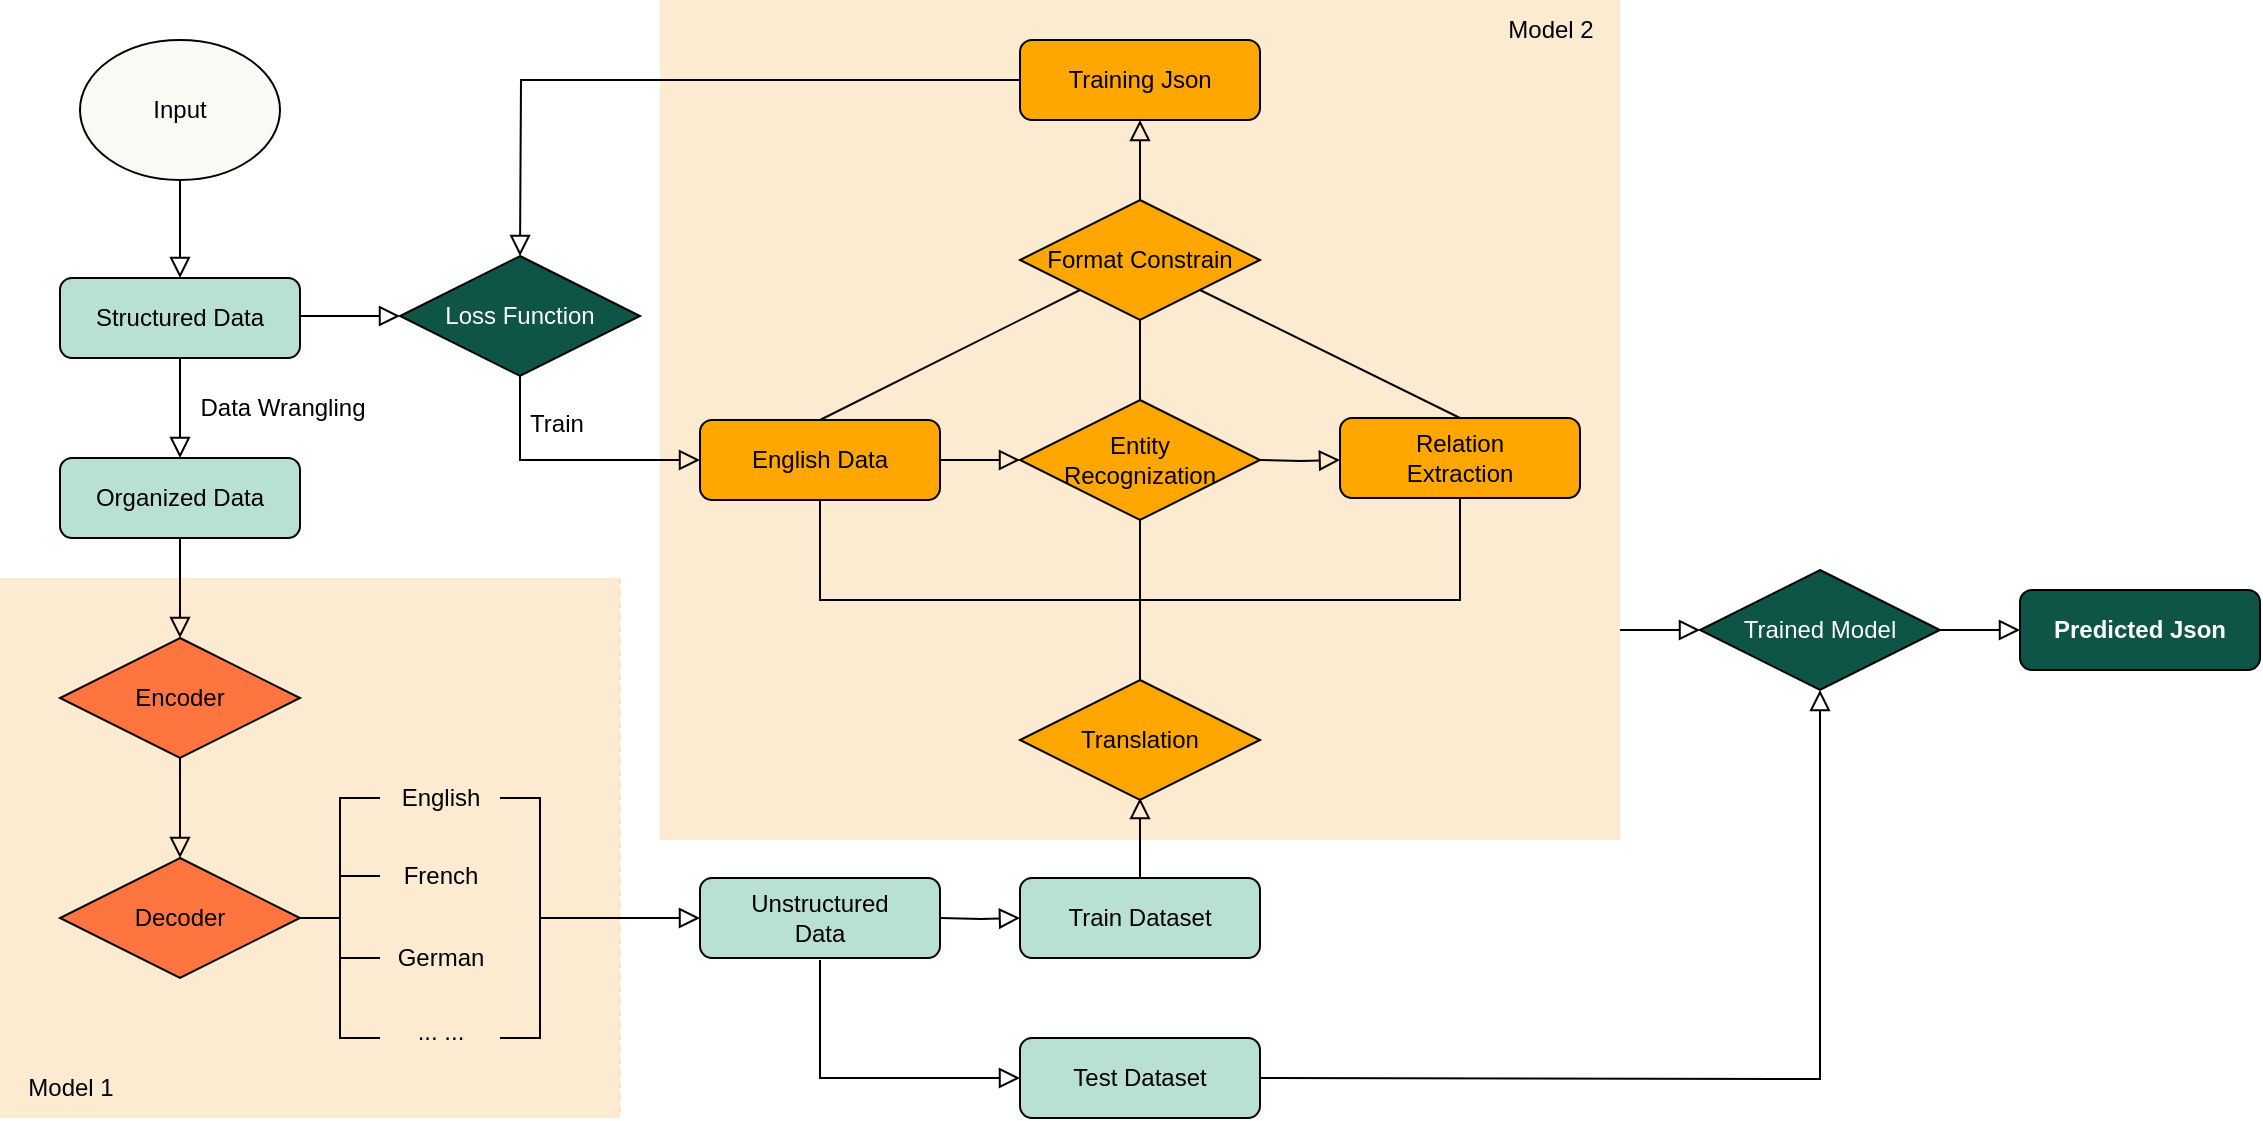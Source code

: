 <mxfile version="24.8.6" pages="3">
  <diagram id="C5RBs43oDa-KdzZeNtuy" name="Page-1">
    <mxGraphModel dx="1193" dy="698" grid="1" gridSize="10" guides="1" tooltips="1" connect="1" arrows="1" fold="1" page="1" pageScale="1" pageWidth="827" pageHeight="1169" math="0" shadow="0">
      <root>
        <mxCell id="WIyWlLk6GJQsqaUBKTNV-0" />
        <mxCell id="WIyWlLk6GJQsqaUBKTNV-1" parent="WIyWlLk6GJQsqaUBKTNV-0" />
        <mxCell id="IdFYATCdx1y-YoX4mkcr-62" value="" style="swimlane;startSize=0;swimlaneFillColor=#F7CD8A;fillColor=none;opacity=40;strokeColor=none;" parent="WIyWlLk6GJQsqaUBKTNV-1" vertex="1">
          <mxGeometry x="460" y="20" width="480" height="420" as="geometry" />
        </mxCell>
        <mxCell id="IdFYATCdx1y-YoX4mkcr-64" value="Model 2" style="text;html=1;align=center;verticalAlign=middle;resizable=0;points=[];autosize=1;strokeColor=none;fillColor=none;" parent="IdFYATCdx1y-YoX4mkcr-62" vertex="1">
          <mxGeometry x="410" width="70" height="30" as="geometry" />
        </mxCell>
        <mxCell id="IdFYATCdx1y-YoX4mkcr-9" value="" style="swimlane;startSize=0;fillStyle=auto;opacity=40;fillColor=none;separatorColor=#F7CD8A;swimlaneFillColor=#F7CD8A;gradientColor=none;strokeColor=none;" parent="WIyWlLk6GJQsqaUBKTNV-1" vertex="1">
          <mxGeometry x="130" y="309" width="310" height="270" as="geometry">
            <mxRectangle x="130" y="309" width="50" height="40" as="alternateBounds" />
          </mxGeometry>
        </mxCell>
        <mxCell id="IdFYATCdx1y-YoX4mkcr-10" value="" style="strokeWidth=1;html=1;shape=mxgraph.flowchart.annotation_2;align=left;labelPosition=right;pointerEvents=1;" parent="IdFYATCdx1y-YoX4mkcr-9" vertex="1">
          <mxGeometry x="150" y="110" width="40" height="120" as="geometry" />
        </mxCell>
        <mxCell id="IdFYATCdx1y-YoX4mkcr-12" value="" style="line;strokeWidth=1;html=1;" parent="IdFYATCdx1y-YoX4mkcr-9" vertex="1">
          <mxGeometry x="170" y="144" width="20" height="10" as="geometry" />
        </mxCell>
        <mxCell id="IdFYATCdx1y-YoX4mkcr-13" value="" style="line;strokeWidth=1;html=1;" parent="IdFYATCdx1y-YoX4mkcr-9" vertex="1">
          <mxGeometry x="170" y="185" width="20" height="10" as="geometry" />
        </mxCell>
        <mxCell id="IdFYATCdx1y-YoX4mkcr-14" value="English" style="text;html=1;align=center;verticalAlign=middle;resizable=0;points=[];autosize=1;strokeColor=none;fillColor=none;" parent="IdFYATCdx1y-YoX4mkcr-9" vertex="1">
          <mxGeometry x="190" y="95" width="60" height="30" as="geometry" />
        </mxCell>
        <mxCell id="IdFYATCdx1y-YoX4mkcr-15" value="French" style="text;html=1;align=center;verticalAlign=middle;resizable=0;points=[];autosize=1;strokeColor=none;fillColor=none;" parent="IdFYATCdx1y-YoX4mkcr-9" vertex="1">
          <mxGeometry x="190" y="134" width="60" height="30" as="geometry" />
        </mxCell>
        <mxCell id="IdFYATCdx1y-YoX4mkcr-16" value="German" style="text;html=1;align=center;verticalAlign=middle;resizable=0;points=[];autosize=1;strokeColor=none;fillColor=none;" parent="IdFYATCdx1y-YoX4mkcr-9" vertex="1">
          <mxGeometry x="185" y="175" width="70" height="30" as="geometry" />
        </mxCell>
        <mxCell id="IdFYATCdx1y-YoX4mkcr-17" value="... ..." style="text;html=1;align=center;verticalAlign=middle;resizable=0;points=[];autosize=1;strokeColor=none;fillColor=none;" parent="IdFYATCdx1y-YoX4mkcr-9" vertex="1">
          <mxGeometry x="195" y="212" width="50" height="30" as="geometry" />
        </mxCell>
        <mxCell id="IdFYATCdx1y-YoX4mkcr-18" value="" style="strokeWidth=1;html=1;shape=mxgraph.flowchart.annotation_2;align=left;labelPosition=right;pointerEvents=1;rotation=-180;" parent="IdFYATCdx1y-YoX4mkcr-9" vertex="1">
          <mxGeometry x="250" y="110" width="40" height="120" as="geometry" />
        </mxCell>
        <mxCell id="IdFYATCdx1y-YoX4mkcr-41" value="Model 1" style="text;html=1;align=center;verticalAlign=middle;resizable=0;points=[];autosize=1;strokeColor=none;fillColor=none;" parent="IdFYATCdx1y-YoX4mkcr-9" vertex="1">
          <mxGeometry y="240" width="70" height="30" as="geometry" />
        </mxCell>
        <mxCell id="WIyWlLk6GJQsqaUBKTNV-2" value="" style="rounded=0;html=1;jettySize=auto;orthogonalLoop=1;fontSize=11;endArrow=block;endFill=0;endSize=8;strokeWidth=1;shadow=0;labelBackgroundColor=none;edgeStyle=orthogonalEdgeStyle;" parent="WIyWlLk6GJQsqaUBKTNV-1" source="WIyWlLk6GJQsqaUBKTNV-3" edge="1">
          <mxGeometry relative="1" as="geometry">
            <mxPoint x="220" y="249" as="targetPoint" />
          </mxGeometry>
        </mxCell>
        <mxCell id="WIyWlLk6GJQsqaUBKTNV-3" value="Structured Data" style="rounded=1;whiteSpace=wrap;html=1;fontSize=12;glass=0;strokeWidth=1;shadow=0;fillColor=#B8E0D5;" parent="WIyWlLk6GJQsqaUBKTNV-1" vertex="1">
          <mxGeometry x="160" y="159" width="120" height="40" as="geometry" />
        </mxCell>
        <mxCell id="WIyWlLk6GJQsqaUBKTNV-5" value="" style="edgeStyle=orthogonalEdgeStyle;rounded=0;html=1;jettySize=auto;orthogonalLoop=1;fontSize=11;endArrow=block;endFill=0;endSize=8;strokeWidth=1;shadow=0;labelBackgroundColor=none;" parent="WIyWlLk6GJQsqaUBKTNV-1" edge="1">
          <mxGeometry y="10" relative="1" as="geometry">
            <mxPoint as="offset" />
            <mxPoint x="280" y="178" as="sourcePoint" />
            <mxPoint x="330" y="178" as="targetPoint" />
          </mxGeometry>
        </mxCell>
        <mxCell id="WIyWlLk6GJQsqaUBKTNV-7" value="Training Json" style="rounded=1;whiteSpace=wrap;html=1;fontSize=12;glass=0;strokeWidth=1;shadow=0;fillColor=#FFA700;" parent="WIyWlLk6GJQsqaUBKTNV-1" vertex="1">
          <mxGeometry x="640" y="40" width="120" height="40" as="geometry" />
        </mxCell>
        <mxCell id="WIyWlLk6GJQsqaUBKTNV-11" value="English Data" style="rounded=1;whiteSpace=wrap;html=1;fontSize=12;glass=0;strokeWidth=1;shadow=0;fillColor=#FFA700;" parent="WIyWlLk6GJQsqaUBKTNV-1" vertex="1">
          <mxGeometry x="480" y="230" width="120" height="40" as="geometry" />
        </mxCell>
        <mxCell id="WIyWlLk6GJQsqaUBKTNV-12" value="Unstructured&lt;div&gt;Data&lt;/div&gt;" style="rounded=1;whiteSpace=wrap;html=1;fontSize=12;glass=0;strokeWidth=1;shadow=0;fillColor=#B8E0D5;" parent="WIyWlLk6GJQsqaUBKTNV-1" vertex="1">
          <mxGeometry x="480" y="459" width="120" height="40" as="geometry" />
        </mxCell>
        <mxCell id="IdFYATCdx1y-YoX4mkcr-0" value="Organized Data" style="rounded=1;whiteSpace=wrap;html=1;fillColor=#B8E0D5;" parent="WIyWlLk6GJQsqaUBKTNV-1" vertex="1">
          <mxGeometry x="160" y="249" width="120" height="40" as="geometry" />
        </mxCell>
        <mxCell id="IdFYATCdx1y-YoX4mkcr-3" value="" style="rounded=0;html=1;jettySize=auto;orthogonalLoop=1;fontSize=11;endArrow=block;endFill=0;endSize=8;strokeWidth=1;shadow=0;labelBackgroundColor=none;edgeStyle=orthogonalEdgeStyle;" parent="WIyWlLk6GJQsqaUBKTNV-1" edge="1">
          <mxGeometry relative="1" as="geometry">
            <mxPoint x="220" y="289" as="sourcePoint" />
            <mxPoint x="220" y="339" as="targetPoint" />
          </mxGeometry>
        </mxCell>
        <mxCell id="IdFYATCdx1y-YoX4mkcr-4" value="Encoder" style="rhombus;whiteSpace=wrap;html=1;fillColor=#FF7540;" parent="WIyWlLk6GJQsqaUBKTNV-1" vertex="1">
          <mxGeometry x="160" y="339" width="120" height="60" as="geometry" />
        </mxCell>
        <mxCell id="IdFYATCdx1y-YoX4mkcr-5" value="Decoder" style="rhombus;whiteSpace=wrap;html=1;fillColor=#FF7540;" parent="WIyWlLk6GJQsqaUBKTNV-1" vertex="1">
          <mxGeometry x="160" y="449" width="120" height="60" as="geometry" />
        </mxCell>
        <mxCell id="IdFYATCdx1y-YoX4mkcr-6" value="" style="rounded=0;html=1;jettySize=auto;orthogonalLoop=1;fontSize=11;endArrow=block;endFill=0;endSize=8;strokeWidth=1;shadow=0;labelBackgroundColor=none;edgeStyle=orthogonalEdgeStyle;" parent="WIyWlLk6GJQsqaUBKTNV-1" edge="1">
          <mxGeometry relative="1" as="geometry">
            <mxPoint x="220" y="399" as="sourcePoint" />
            <mxPoint x="220" y="449" as="targetPoint" />
          </mxGeometry>
        </mxCell>
        <mxCell id="IdFYATCdx1y-YoX4mkcr-7" value="Data Wrangling" style="text;html=1;align=center;verticalAlign=middle;resizable=0;points=[];autosize=1;strokeColor=none;fillColor=none;" parent="WIyWlLk6GJQsqaUBKTNV-1" vertex="1">
          <mxGeometry x="216" y="209" width="110" height="30" as="geometry" />
        </mxCell>
        <mxCell id="IdFYATCdx1y-YoX4mkcr-8" value="&lt;font color=&quot;#ffffff&quot;&gt;Loss Function&lt;/font&gt;" style="rhombus;whiteSpace=wrap;html=1;fillColor=#0E5447;" parent="WIyWlLk6GJQsqaUBKTNV-1" vertex="1">
          <mxGeometry x="330" y="148" width="120" height="60" as="geometry" />
        </mxCell>
        <mxCell id="IdFYATCdx1y-YoX4mkcr-19" value="" style="rounded=0;html=1;jettySize=auto;orthogonalLoop=1;fontSize=11;endArrow=block;endFill=0;endSize=8;strokeWidth=1;shadow=0;labelBackgroundColor=none;edgeStyle=orthogonalEdgeStyle;exitX=0;exitY=0.5;exitDx=0;exitDy=0;" parent="WIyWlLk6GJQsqaUBKTNV-1" source="WIyWlLk6GJQsqaUBKTNV-7" edge="1">
          <mxGeometry relative="1" as="geometry">
            <mxPoint x="390" y="98" as="sourcePoint" />
            <mxPoint x="390" y="148" as="targetPoint" />
          </mxGeometry>
        </mxCell>
        <mxCell id="IdFYATCdx1y-YoX4mkcr-20" value="Format Constrain" style="rhombus;whiteSpace=wrap;html=1;fillColor=#FFA700;" parent="WIyWlLk6GJQsqaUBKTNV-1" vertex="1">
          <mxGeometry x="640" y="120" width="120" height="60" as="geometry" />
        </mxCell>
        <mxCell id="IdFYATCdx1y-YoX4mkcr-21" value="Entity&lt;div&gt;Recognization&lt;/div&gt;" style="rhombus;whiteSpace=wrap;html=1;fillColor=#FFA700;" parent="WIyWlLk6GJQsqaUBKTNV-1" vertex="1">
          <mxGeometry x="640" y="220" width="120" height="60" as="geometry" />
        </mxCell>
        <mxCell id="IdFYATCdx1y-YoX4mkcr-22" value="Translation" style="rhombus;whiteSpace=wrap;html=1;fillColor=#FFA700;" parent="WIyWlLk6GJQsqaUBKTNV-1" vertex="1">
          <mxGeometry x="640" y="360" width="120" height="60" as="geometry" />
        </mxCell>
        <mxCell id="IdFYATCdx1y-YoX4mkcr-23" value="Relation&lt;div&gt;Extraction&lt;/div&gt;" style="rounded=1;whiteSpace=wrap;html=1;fontSize=12;glass=0;strokeWidth=1;shadow=0;fillColor=#FFA700;" parent="WIyWlLk6GJQsqaUBKTNV-1" vertex="1">
          <mxGeometry x="800" y="229" width="120" height="40" as="geometry" />
        </mxCell>
        <mxCell id="IdFYATCdx1y-YoX4mkcr-24" value="" style="edgeStyle=orthogonalEdgeStyle;rounded=0;html=1;jettySize=auto;orthogonalLoop=1;fontSize=11;endArrow=block;endFill=0;endSize=8;strokeWidth=1;shadow=0;labelBackgroundColor=none;entryX=0.5;entryY=1;entryDx=0;entryDy=0;exitX=0.5;exitY=0;exitDx=0;exitDy=0;" parent="WIyWlLk6GJQsqaUBKTNV-1" source="IdFYATCdx1y-YoX4mkcr-20" target="WIyWlLk6GJQsqaUBKTNV-7" edge="1">
          <mxGeometry y="10" relative="1" as="geometry">
            <mxPoint as="offset" />
            <mxPoint x="290" y="188" as="sourcePoint" />
            <mxPoint x="340" y="188" as="targetPoint" />
            <Array as="points">
              <mxPoint x="700" y="100" />
              <mxPoint x="700" y="100" />
            </Array>
          </mxGeometry>
        </mxCell>
        <mxCell id="IdFYATCdx1y-YoX4mkcr-25" value="" style="edgeStyle=orthogonalEdgeStyle;rounded=0;html=1;jettySize=auto;orthogonalLoop=1;fontSize=11;endArrow=block;endFill=0;endSize=8;strokeWidth=1;shadow=0;labelBackgroundColor=none;entryX=0;entryY=0.5;entryDx=0;entryDy=0;exitX=1;exitY=0.5;exitDx=0;exitDy=0;" parent="WIyWlLk6GJQsqaUBKTNV-1" source="WIyWlLk6GJQsqaUBKTNV-11" target="IdFYATCdx1y-YoX4mkcr-21" edge="1">
          <mxGeometry y="10" relative="1" as="geometry">
            <mxPoint as="offset" />
            <mxPoint x="710" y="141" as="sourcePoint" />
            <mxPoint x="710" y="111" as="targetPoint" />
            <Array as="points" />
          </mxGeometry>
        </mxCell>
        <mxCell id="IdFYATCdx1y-YoX4mkcr-26" value="" style="edgeStyle=orthogonalEdgeStyle;rounded=0;html=1;jettySize=auto;orthogonalLoop=1;fontSize=11;endArrow=block;endFill=0;endSize=8;strokeWidth=1;shadow=0;labelBackgroundColor=none;entryX=0;entryY=0.5;entryDx=0;entryDy=0;exitX=1;exitY=0.5;exitDx=0;exitDy=0;" parent="WIyWlLk6GJQsqaUBKTNV-1" edge="1">
          <mxGeometry y="10" relative="1" as="geometry">
            <mxPoint as="offset" />
            <mxPoint x="760" y="250" as="sourcePoint" />
            <mxPoint x="800" y="250" as="targetPoint" />
            <Array as="points" />
          </mxGeometry>
        </mxCell>
        <mxCell id="IdFYATCdx1y-YoX4mkcr-27" value="" style="endArrow=none;html=1;rounded=0;entryX=0.5;entryY=1;entryDx=0;entryDy=0;exitX=0.5;exitY=0;exitDx=0;exitDy=0;" parent="WIyWlLk6GJQsqaUBKTNV-1" source="IdFYATCdx1y-YoX4mkcr-21" target="IdFYATCdx1y-YoX4mkcr-20" edge="1">
          <mxGeometry width="50" height="50" relative="1" as="geometry">
            <mxPoint x="390" y="320" as="sourcePoint" />
            <mxPoint x="440" y="270" as="targetPoint" />
          </mxGeometry>
        </mxCell>
        <mxCell id="IdFYATCdx1y-YoX4mkcr-28" value="" style="endArrow=none;html=1;rounded=0;entryX=0.5;entryY=1;entryDx=0;entryDy=0;" parent="WIyWlLk6GJQsqaUBKTNV-1" source="IdFYATCdx1y-YoX4mkcr-22" target="IdFYATCdx1y-YoX4mkcr-21" edge="1">
          <mxGeometry width="50" height="50" relative="1" as="geometry">
            <mxPoint x="710" y="230" as="sourcePoint" />
            <mxPoint x="710" y="201" as="targetPoint" />
          </mxGeometry>
        </mxCell>
        <mxCell id="IdFYATCdx1y-YoX4mkcr-29" value="" style="shape=partialRectangle;whiteSpace=wrap;html=1;bottom=1;right=1;left=1;top=0;fillColor=none;routingCenterX=-0.5;" parent="WIyWlLk6GJQsqaUBKTNV-1" vertex="1">
          <mxGeometry x="540" y="270" width="320" height="50" as="geometry" />
        </mxCell>
        <mxCell id="IdFYATCdx1y-YoX4mkcr-30" value="" style="endArrow=none;html=1;rounded=0;entryX=0;entryY=1;entryDx=0;entryDy=0;exitX=0.5;exitY=0;exitDx=0;exitDy=0;" parent="WIyWlLk6GJQsqaUBKTNV-1" source="WIyWlLk6GJQsqaUBKTNV-11" target="IdFYATCdx1y-YoX4mkcr-20" edge="1">
          <mxGeometry width="50" height="50" relative="1" as="geometry">
            <mxPoint x="710" y="209" as="sourcePoint" />
            <mxPoint x="710" y="180" as="targetPoint" />
          </mxGeometry>
        </mxCell>
        <mxCell id="IdFYATCdx1y-YoX4mkcr-31" value="" style="endArrow=none;html=1;rounded=0;entryX=1;entryY=1;entryDx=0;entryDy=0;exitX=0.5;exitY=0;exitDx=0;exitDy=0;" parent="WIyWlLk6GJQsqaUBKTNV-1" source="IdFYATCdx1y-YoX4mkcr-23" target="IdFYATCdx1y-YoX4mkcr-20" edge="1">
          <mxGeometry width="50" height="50" relative="1" as="geometry">
            <mxPoint x="550" y="219" as="sourcePoint" />
            <mxPoint x="680" y="165" as="targetPoint" />
          </mxGeometry>
        </mxCell>
        <mxCell id="IdFYATCdx1y-YoX4mkcr-32" value="Train Dataset" style="rounded=1;whiteSpace=wrap;html=1;fontSize=12;glass=0;strokeWidth=1;shadow=0;fillColor=#B8E0D5;" parent="WIyWlLk6GJQsqaUBKTNV-1" vertex="1">
          <mxGeometry x="640" y="459" width="120" height="40" as="geometry" />
        </mxCell>
        <mxCell id="IdFYATCdx1y-YoX4mkcr-33" value="Test Dataset" style="rounded=1;whiteSpace=wrap;html=1;fontSize=12;glass=0;strokeWidth=1;shadow=0;fillColor=#B8E0D5;" parent="WIyWlLk6GJQsqaUBKTNV-1" vertex="1">
          <mxGeometry x="640" y="539" width="120" height="40" as="geometry" />
        </mxCell>
        <mxCell id="IdFYATCdx1y-YoX4mkcr-34" value="&lt;font color=&quot;#ffffff&quot;&gt;Trained Model&lt;/font&gt;" style="rhombus;whiteSpace=wrap;html=1;fillColor=#0E5447;" parent="WIyWlLk6GJQsqaUBKTNV-1" vertex="1">
          <mxGeometry x="980" y="305" width="120" height="60" as="geometry" />
        </mxCell>
        <mxCell id="IdFYATCdx1y-YoX4mkcr-35" value="&lt;font color=&quot;#ffffff&quot;&gt;&lt;b&gt;Predicted Json&lt;/b&gt;&lt;/font&gt;" style="rounded=1;whiteSpace=wrap;html=1;fontSize=12;glass=0;strokeWidth=1;shadow=0;fillColor=#0E5447;" parent="WIyWlLk6GJQsqaUBKTNV-1" vertex="1">
          <mxGeometry x="1140" y="315" width="120" height="40" as="geometry" />
        </mxCell>
        <mxCell id="IdFYATCdx1y-YoX4mkcr-36" value="" style="edgeStyle=orthogonalEdgeStyle;rounded=0;html=1;jettySize=auto;orthogonalLoop=1;fontSize=11;endArrow=block;endFill=0;endSize=8;strokeWidth=1;shadow=0;labelBackgroundColor=none;entryX=0;entryY=0.5;entryDx=0;entryDy=0;exitX=0;exitY=0.5;exitDx=0;exitDy=0;exitPerimeter=0;" parent="WIyWlLk6GJQsqaUBKTNV-1" source="IdFYATCdx1y-YoX4mkcr-18" target="WIyWlLk6GJQsqaUBKTNV-12" edge="1">
          <mxGeometry y="10" relative="1" as="geometry">
            <mxPoint as="offset" />
            <mxPoint x="610" y="260" as="sourcePoint" />
            <mxPoint x="650" y="260" as="targetPoint" />
            <Array as="points" />
          </mxGeometry>
        </mxCell>
        <mxCell id="IdFYATCdx1y-YoX4mkcr-37" value="" style="edgeStyle=orthogonalEdgeStyle;rounded=0;html=1;jettySize=auto;orthogonalLoop=1;fontSize=11;endArrow=block;endFill=0;endSize=8;strokeWidth=1;shadow=0;labelBackgroundColor=none;entryX=0;entryY=0.5;entryDx=0;entryDy=0;exitX=1;exitY=0.5;exitDx=0;exitDy=0;" parent="WIyWlLk6GJQsqaUBKTNV-1" edge="1">
          <mxGeometry y="10" relative="1" as="geometry">
            <mxPoint as="offset" />
            <mxPoint x="600" y="479" as="sourcePoint" />
            <mxPoint x="640" y="479" as="targetPoint" />
            <Array as="points" />
          </mxGeometry>
        </mxCell>
        <mxCell id="IdFYATCdx1y-YoX4mkcr-38" value="" style="edgeStyle=orthogonalEdgeStyle;rounded=0;html=1;jettySize=auto;orthogonalLoop=1;fontSize=11;endArrow=block;endFill=0;endSize=8;strokeWidth=1;shadow=0;labelBackgroundColor=none;entryX=0;entryY=0.5;entryDx=0;entryDy=0;" parent="WIyWlLk6GJQsqaUBKTNV-1" target="IdFYATCdx1y-YoX4mkcr-33" edge="1">
          <mxGeometry y="10" relative="1" as="geometry">
            <mxPoint as="offset" />
            <mxPoint x="540" y="500" as="sourcePoint" />
            <mxPoint x="650" y="489" as="targetPoint" />
            <Array as="points">
              <mxPoint x="540" y="559" />
            </Array>
          </mxGeometry>
        </mxCell>
        <mxCell id="IdFYATCdx1y-YoX4mkcr-39" value="" style="edgeStyle=orthogonalEdgeStyle;rounded=0;html=1;jettySize=auto;orthogonalLoop=1;fontSize=11;endArrow=block;endFill=0;endSize=8;strokeWidth=1;shadow=0;labelBackgroundColor=none;entryX=0.5;entryY=1;entryDx=0;entryDy=0;exitX=1;exitY=0.5;exitDx=0;exitDy=0;" parent="WIyWlLk6GJQsqaUBKTNV-1" edge="1" target="IdFYATCdx1y-YoX4mkcr-34">
          <mxGeometry y="10" relative="1" as="geometry">
            <mxPoint as="offset" />
            <mxPoint x="760" y="559" as="sourcePoint" />
            <mxPoint x="800" y="559" as="targetPoint" />
            <Array as="points" />
          </mxGeometry>
        </mxCell>
        <mxCell id="IdFYATCdx1y-YoX4mkcr-40" value="" style="edgeStyle=orthogonalEdgeStyle;rounded=0;html=1;jettySize=auto;orthogonalLoop=1;fontSize=11;endArrow=block;endFill=0;endSize=8;strokeWidth=1;shadow=0;labelBackgroundColor=none;entryX=0;entryY=0.5;entryDx=0;entryDy=0;exitX=1;exitY=0.5;exitDx=0;exitDy=0;" parent="WIyWlLk6GJQsqaUBKTNV-1" edge="1" target="IdFYATCdx1y-YoX4mkcr-35" source="IdFYATCdx1y-YoX4mkcr-34">
          <mxGeometry y="10" relative="1" as="geometry">
            <mxPoint as="offset" />
            <mxPoint x="920" y="559" as="sourcePoint" />
            <mxPoint x="960" y="559" as="targetPoint" />
            <Array as="points" />
          </mxGeometry>
        </mxCell>
        <mxCell id="IdFYATCdx1y-YoX4mkcr-63" value="" style="edgeStyle=orthogonalEdgeStyle;rounded=0;html=1;jettySize=auto;orthogonalLoop=1;fontSize=11;endArrow=block;endFill=0;endSize=8;strokeWidth=1;shadow=0;labelBackgroundColor=none;entryX=0.5;entryY=1;entryDx=0;entryDy=0;exitX=0.5;exitY=0;exitDx=0;exitDy=0;" parent="WIyWlLk6GJQsqaUBKTNV-1" edge="1">
          <mxGeometry y="10" relative="1" as="geometry">
            <mxPoint as="offset" />
            <mxPoint x="700" y="459" as="sourcePoint" />
            <mxPoint x="700" y="419" as="targetPoint" />
            <Array as="points">
              <mxPoint x="700" y="439" />
              <mxPoint x="700" y="439" />
            </Array>
          </mxGeometry>
        </mxCell>
        <mxCell id="IdFYATCdx1y-YoX4mkcr-65" value="Train" style="text;html=1;align=center;verticalAlign=middle;resizable=0;points=[];autosize=1;strokeColor=none;fillColor=none;" parent="WIyWlLk6GJQsqaUBKTNV-1" vertex="1">
          <mxGeometry x="383" y="217" width="50" height="30" as="geometry" />
        </mxCell>
        <mxCell id="IdFYATCdx1y-YoX4mkcr-67" value="" style="rounded=0;html=1;jettySize=auto;orthogonalLoop=1;fontSize=11;endArrow=block;endFill=0;endSize=8;strokeWidth=1;shadow=0;labelBackgroundColor=none;edgeStyle=orthogonalEdgeStyle;exitX=0.5;exitY=1;exitDx=0;exitDy=0;entryX=0;entryY=0.5;entryDx=0;entryDy=0;" parent="WIyWlLk6GJQsqaUBKTNV-1" source="IdFYATCdx1y-YoX4mkcr-8" target="WIyWlLk6GJQsqaUBKTNV-11" edge="1">
          <mxGeometry relative="1" as="geometry">
            <mxPoint x="650" y="70" as="sourcePoint" />
            <mxPoint x="400" y="158" as="targetPoint" />
          </mxGeometry>
        </mxCell>
        <mxCell id="IdFYATCdx1y-YoX4mkcr-69" value="" style="rounded=0;html=1;jettySize=auto;orthogonalLoop=1;fontSize=11;endArrow=block;endFill=0;endSize=8;strokeWidth=1;shadow=0;labelBackgroundColor=none;edgeStyle=orthogonalEdgeStyle;entryX=0;entryY=0.5;entryDx=0;entryDy=0;exitX=1;exitY=0.75;exitDx=0;exitDy=0;" parent="WIyWlLk6GJQsqaUBKTNV-1" source="IdFYATCdx1y-YoX4mkcr-62" target="IdFYATCdx1y-YoX4mkcr-34" edge="1">
          <mxGeometry relative="1" as="geometry">
            <mxPoint x="859" y="441" as="sourcePoint" />
            <mxPoint x="859" y="491" as="targetPoint" />
          </mxGeometry>
        </mxCell>
        <mxCell id="HuhQMzRIHi1e0d12ndSK-0" value="Input" style="ellipse;whiteSpace=wrap;html=1;fillColor=#FBF9F3;" vertex="1" parent="WIyWlLk6GJQsqaUBKTNV-1">
          <mxGeometry x="170" y="40" width="100" height="70" as="geometry" />
        </mxCell>
        <mxCell id="HuhQMzRIHi1e0d12ndSK-1" value="" style="rounded=0;html=1;jettySize=auto;orthogonalLoop=1;fontSize=11;endArrow=block;endFill=0;endSize=8;strokeWidth=1;shadow=0;labelBackgroundColor=none;edgeStyle=orthogonalEdgeStyle;exitX=0.5;exitY=1;exitDx=0;exitDy=0;" edge="1" parent="WIyWlLk6GJQsqaUBKTNV-1" source="HuhQMzRIHi1e0d12ndSK-0">
          <mxGeometry relative="1" as="geometry">
            <mxPoint x="320" y="535" as="sourcePoint" />
            <mxPoint x="220" y="159" as="targetPoint" />
          </mxGeometry>
        </mxCell>
      </root>
    </mxGraphModel>
  </diagram>
  <diagram id="eTwh5DVSAJkI5GnhF79y" name="第 2 页">
    <mxGraphModel dx="954" dy="558" grid="1" gridSize="10" guides="1" tooltips="1" connect="1" arrows="1" fold="1" page="1" pageScale="1" pageWidth="827" pageHeight="1169" math="0" shadow="0">
      <root>
        <mxCell id="0" />
        <mxCell id="1" parent="0" />
        <mxCell id="Pl0lf6kAix-kMW7V-50d-89" value="" style="swimlane;startSize=0;swimlaneFillColor=#F7CD8A;opacity=40;strokeColor=none;" parent="1" vertex="1">
          <mxGeometry x="760" y="120" width="460" height="290" as="geometry" />
        </mxCell>
        <mxCell id="Pl0lf6kAix-kMW7V-50d-93" value="Asset Digitalization" style="text;html=1;align=center;verticalAlign=middle;resizable=0;points=[];autosize=1;strokeColor=none;fillColor=none;" parent="Pl0lf6kAix-kMW7V-50d-89" vertex="1">
          <mxGeometry x="330" y="255" width="120" height="30" as="geometry" />
        </mxCell>
        <mxCell id="Pl0lf6kAix-kMW7V-50d-72" value="" style="swimlane;startSize=0;fillColor=#B8E0D5;swimlaneFillColor=#B8E0D5;opacity=40;strokeColor=none;" parent="1" vertex="1">
          <mxGeometry x="500" y="100" width="220" height="340" as="geometry" />
        </mxCell>
        <mxCell id="Pl0lf6kAix-kMW7V-50d-73" value="" style="swimlane;startSize=0;swimlaneFillColor=#B8E0D5;opacity=60;strokeColor=none;" parent="Pl0lf6kAix-kMW7V-50d-72" vertex="1">
          <mxGeometry x="20" y="100" width="180" height="220" as="geometry" />
        </mxCell>
        <mxCell id="Pl0lf6kAix-kMW7V-50d-74" value="Standard Template" style="text;html=1;align=center;verticalAlign=middle;resizable=0;points=[];autosize=1;strokeColor=none;fillColor=none;" parent="Pl0lf6kAix-kMW7V-50d-73" vertex="1">
          <mxGeometry x="30" y="-7" width="120" height="30" as="geometry" />
        </mxCell>
        <mxCell id="Pl0lf6kAix-kMW7V-50d-75" value="Model" style="text;html=1;align=center;verticalAlign=middle;resizable=0;points=[];autosize=1;strokeColor=none;fillColor=none;" parent="Pl0lf6kAix-kMW7V-50d-72" vertex="1">
          <mxGeometry x="80" y="315" width="60" height="30" as="geometry" />
        </mxCell>
        <mxCell id="Pl0lf6kAix-kMW7V-50d-1" value="" style="swimlane;startSize=0;swimlaneFillColor=#F7CD8A;fillColor=none;opacity=40;strokeColor=none;" parent="1" vertex="1">
          <mxGeometry x="40" y="120" width="420" height="290" as="geometry" />
        </mxCell>
        <mxCell id="Pl0lf6kAix-kMW7V-50d-53" value="Portfolio" style="rounded=1;whiteSpace=wrap;html=1;fontSize=12;glass=0;strokeWidth=1;shadow=0;fillColor=#FFA700;" parent="Pl0lf6kAix-kMW7V-50d-1" vertex="1">
          <mxGeometry x="20" y="80" width="100" height="90" as="geometry" />
        </mxCell>
        <mxCell id="Pl0lf6kAix-kMW7V-50d-55" value="Asset Management" style="text;html=1;align=center;verticalAlign=middle;resizable=0;points=[];autosize=1;strokeColor=none;fillColor=none;" parent="Pl0lf6kAix-kMW7V-50d-1" vertex="1">
          <mxGeometry x="3" y="255" width="130" height="30" as="geometry" />
        </mxCell>
        <mxCell id="Pl0lf6kAix-kMW7V-50d-56" value="Bond" style="rounded=1;whiteSpace=wrap;html=1;fontSize=12;glass=0;strokeWidth=1;shadow=0;fillColor=#FFA700;" parent="Pl0lf6kAix-kMW7V-50d-1" vertex="1">
          <mxGeometry x="170" y="80" width="80" height="90" as="geometry" />
        </mxCell>
        <mxCell id="Pl0lf6kAix-kMW7V-50d-57" value="" style="edgeStyle=orthogonalEdgeStyle;rounded=0;html=1;jettySize=auto;orthogonalLoop=1;fontSize=11;endArrow=block;endFill=0;endSize=8;strokeWidth=1;shadow=0;labelBackgroundColor=none;exitX=1;exitY=0.5;exitDx=0;exitDy=0;entryX=0;entryY=0.5;entryDx=0;entryDy=0;" parent="Pl0lf6kAix-kMW7V-50d-1" source="Pl0lf6kAix-kMW7V-50d-53" target="Pl0lf6kAix-kMW7V-50d-56" edge="1">
          <mxGeometry y="10" relative="1" as="geometry">
            <mxPoint as="offset" />
            <mxPoint x="230" y="548" as="sourcePoint" />
            <mxPoint x="280" y="548" as="targetPoint" />
          </mxGeometry>
        </mxCell>
        <mxCell id="Pl0lf6kAix-kMW7V-50d-58" value="Pick" style="text;html=1;align=center;verticalAlign=middle;resizable=0;points=[];autosize=1;strokeColor=none;fillColor=none;" parent="Pl0lf6kAix-kMW7V-50d-1" vertex="1">
          <mxGeometry x="120" y="100" width="50" height="30" as="geometry" />
        </mxCell>
        <mxCell id="Pl0lf6kAix-kMW7V-50d-60" value="" style="edgeStyle=orthogonalEdgeStyle;rounded=0;html=1;jettySize=auto;orthogonalLoop=1;fontSize=11;endArrow=block;endFill=0;endSize=8;strokeWidth=1;shadow=0;labelBackgroundColor=none;exitX=1;exitY=0.5;exitDx=0;exitDy=0;entryX=0;entryY=0;entryDx=0;entryDy=35;entryPerimeter=0;" parent="Pl0lf6kAix-kMW7V-50d-1" source="Pl0lf6kAix-kMW7V-50d-56" target="Pl0lf6kAix-kMW7V-50d-59" edge="1">
          <mxGeometry y="10" relative="1" as="geometry">
            <mxPoint as="offset" />
            <mxPoint x="230" y="548" as="sourcePoint" />
            <mxPoint x="280" y="548" as="targetPoint" />
          </mxGeometry>
        </mxCell>
        <mxCell id="Pl0lf6kAix-kMW7V-50d-62" value="Log File" style="rounded=1;whiteSpace=wrap;html=1;fontSize=12;glass=0;strokeWidth=1;shadow=0;fillColor=#FFA700;" parent="Pl0lf6kAix-kMW7V-50d-1" vertex="1">
          <mxGeometry x="304" y="215" width="80" height="40" as="geometry" />
        </mxCell>
        <mxCell id="Pl0lf6kAix-kMW7V-50d-63" value="" style="rounded=0;html=1;jettySize=auto;orthogonalLoop=1;fontSize=11;endArrow=block;endFill=0;endSize=8;strokeWidth=1;shadow=0;labelBackgroundColor=none;edgeStyle=orthogonalEdgeStyle;exitX=0;exitY=0;exitDx=50;exitDy=70;exitPerimeter=0;entryX=0.5;entryY=0;entryDx=0;entryDy=0;" parent="Pl0lf6kAix-kMW7V-50d-1" source="Pl0lf6kAix-kMW7V-50d-59" target="Pl0lf6kAix-kMW7V-50d-62" edge="1">
          <mxGeometry relative="1" as="geometry">
            <mxPoint x="80" y="-10" as="sourcePoint" />
            <mxPoint x="80" y="90" as="targetPoint" />
          </mxGeometry>
        </mxCell>
        <mxCell id="Pl0lf6kAix-kMW7V-50d-64" value="Recording" style="text;html=1;align=center;verticalAlign=middle;resizable=0;points=[];autosize=1;strokeColor=none;fillColor=none;" parent="Pl0lf6kAix-kMW7V-50d-1" vertex="1">
          <mxGeometry x="339" y="170" width="80" height="30" as="geometry" />
        </mxCell>
        <mxCell id="Pl0lf6kAix-kMW7V-50d-59" value="Input" style="shape=cube;whiteSpace=wrap;html=1;boundedLbl=1;backgroundOutline=1;darkOpacity=0.05;darkOpacity2=0.1;fillColor=#FFFFFF;" parent="Pl0lf6kAix-kMW7V-50d-1" vertex="1">
          <mxGeometry x="294" y="90" width="80" height="70" as="geometry" />
        </mxCell>
        <mxCell id="Pl0lf6kAix-kMW7V-50d-52" value="Fund&lt;div&gt;Management&lt;/div&gt;" style="ellipse;whiteSpace=wrap;html=1;fillColor=#FBF9F3;" parent="1" vertex="1">
          <mxGeometry x="60" y="30" width="100" height="70" as="geometry" />
        </mxCell>
        <mxCell id="Pl0lf6kAix-kMW7V-50d-54" value="" style="rounded=0;html=1;jettySize=auto;orthogonalLoop=1;fontSize=11;endArrow=block;endFill=0;endSize=8;strokeWidth=1;shadow=0;labelBackgroundColor=none;edgeStyle=orthogonalEdgeStyle;exitX=0.5;exitY=1;exitDx=0;exitDy=0;" parent="1" source="Pl0lf6kAix-kMW7V-50d-52" edge="1">
          <mxGeometry relative="1" as="geometry">
            <mxPoint x="210" y="576" as="sourcePoint" />
            <mxPoint x="110" y="200" as="targetPoint" />
          </mxGeometry>
        </mxCell>
        <mxCell id="Pl0lf6kAix-kMW7V-50d-65" value="&lt;font color=&quot;#ffffff&quot;&gt;Llama 3&lt;/font&gt;" style="ellipse;whiteSpace=wrap;html=1;fillColor=#0E5447;" parent="1" vertex="1">
          <mxGeometry x="560" y="120" width="100" height="70" as="geometry" />
        </mxCell>
        <mxCell id="Pl0lf6kAix-kMW7V-50d-66" value="&lt;font color=&quot;#ffffff&quot;&gt;Attributions&lt;/font&gt;" style="ellipse;whiteSpace=wrap;html=1;fillColor=#0E5447;" parent="1" vertex="1">
          <mxGeometry x="560" y="220" width="100" height="70" as="geometry" />
        </mxCell>
        <mxCell id="Pl0lf6kAix-kMW7V-50d-67" value="&lt;font color=&quot;#ffffff&quot;&gt;Values&lt;/font&gt;" style="ellipse;whiteSpace=wrap;html=1;fillColor=#0E5447;" parent="1" vertex="1">
          <mxGeometry x="560" y="330" width="100" height="70" as="geometry" />
        </mxCell>
        <mxCell id="Pl0lf6kAix-kMW7V-50d-69" value="" style="edgeStyle=orthogonalEdgeStyle;rounded=0;html=1;jettySize=auto;orthogonalLoop=1;fontSize=11;endArrow=block;endFill=0;endSize=8;strokeWidth=1;shadow=0;labelBackgroundColor=none;exitX=0;exitY=0;exitDx=80;exitDy=45;entryX=0;entryY=0.5;entryDx=0;entryDy=0;exitPerimeter=0;" parent="1" source="Pl0lf6kAix-kMW7V-50d-59" target="Pl0lf6kAix-kMW7V-50d-66" edge="1">
          <mxGeometry y="10" relative="1" as="geometry">
            <mxPoint as="offset" />
            <mxPoint x="414" y="230" as="sourcePoint" />
            <mxPoint x="610" y="165" as="targetPoint" />
          </mxGeometry>
        </mxCell>
        <mxCell id="Pl0lf6kAix-kMW7V-50d-70" value="" style="edgeStyle=orthogonalEdgeStyle;rounded=0;html=1;jettySize=auto;orthogonalLoop=1;fontSize=11;endArrow=block;endFill=0;endSize=8;strokeWidth=1;shadow=0;labelBackgroundColor=none;entryX=0;entryY=0.5;entryDx=0;entryDy=0;exitX=1;exitY=1;exitDx=0;exitDy=0;exitPerimeter=0;" parent="1" source="Pl0lf6kAix-kMW7V-50d-59" target="Pl0lf6kAix-kMW7V-50d-67" edge="1">
          <mxGeometry y="10" relative="1" as="geometry">
            <mxPoint as="offset" />
            <mxPoint x="424" y="265" as="sourcePoint" />
            <mxPoint x="610" y="265" as="targetPoint" />
            <Array as="points">
              <mxPoint x="470" y="280" />
              <mxPoint x="470" y="365" />
            </Array>
          </mxGeometry>
        </mxCell>
        <mxCell id="Pl0lf6kAix-kMW7V-50d-71" value="" style="edgeStyle=orthogonalEdgeStyle;rounded=0;html=1;jettySize=auto;orthogonalLoop=1;fontSize=11;endArrow=block;endFill=0;endSize=8;strokeWidth=1;shadow=0;labelBackgroundColor=none;entryX=0;entryY=0.5;entryDx=0;entryDy=0;exitX=0;exitY=0;exitDx=80;exitDy=20;exitPerimeter=0;" parent="1" source="Pl0lf6kAix-kMW7V-50d-59" target="Pl0lf6kAix-kMW7V-50d-65" edge="1">
          <mxGeometry y="10" relative="1" as="geometry">
            <mxPoint as="offset" />
            <mxPoint x="424" y="290" as="sourcePoint" />
            <mxPoint x="610" y="375" as="targetPoint" />
            <Array as="points">
              <mxPoint x="470" y="230" />
              <mxPoint x="470" y="155" />
            </Array>
          </mxGeometry>
        </mxCell>
        <mxCell id="Pl0lf6kAix-kMW7V-50d-76" value="Json" style="shape=cube;whiteSpace=wrap;html=1;boundedLbl=1;backgroundOutline=1;darkOpacity=0.05;darkOpacity2=0.1;" parent="1" vertex="1">
          <mxGeometry x="810" y="230" width="80" height="70" as="geometry" />
        </mxCell>
        <mxCell id="Pl0lf6kAix-kMW7V-50d-77" value="" style="edgeStyle=orthogonalEdgeStyle;rounded=0;html=1;jettySize=auto;orthogonalLoop=1;fontSize=11;endArrow=block;endFill=0;endSize=8;strokeWidth=1;shadow=0;labelBackgroundColor=none;entryX=0;entryY=0;entryDx=0;entryDy=0;exitX=1;exitY=0.5;exitDx=0;exitDy=0;entryPerimeter=0;" parent="1" source="Pl0lf6kAix-kMW7V-50d-65" target="Pl0lf6kAix-kMW7V-50d-76" edge="1">
          <mxGeometry y="10" relative="1" as="geometry">
            <mxPoint as="offset" />
            <mxPoint x="424" y="240" as="sourcePoint" />
            <mxPoint x="570" y="165" as="targetPoint" />
            <Array as="points">
              <mxPoint x="750" y="155" />
              <mxPoint x="750" y="230" />
            </Array>
          </mxGeometry>
        </mxCell>
        <mxCell id="Pl0lf6kAix-kMW7V-50d-78" value="" style="edgeStyle=orthogonalEdgeStyle;rounded=0;html=1;jettySize=auto;orthogonalLoop=1;fontSize=11;endArrow=block;endFill=0;endSize=8;strokeWidth=1;shadow=0;labelBackgroundColor=none;exitX=1;exitY=0.5;exitDx=0;exitDy=0;entryX=0;entryY=0;entryDx=0;entryDy=25;entryPerimeter=0;" parent="1" source="Pl0lf6kAix-kMW7V-50d-66" target="Pl0lf6kAix-kMW7V-50d-76" edge="1">
          <mxGeometry y="10" relative="1" as="geometry">
            <mxPoint as="offset" />
            <mxPoint x="651" y="265" as="sourcePoint" />
            <mxPoint x="797" y="265" as="targetPoint" />
          </mxGeometry>
        </mxCell>
        <mxCell id="Pl0lf6kAix-kMW7V-50d-80" value="" style="edgeStyle=orthogonalEdgeStyle;rounded=0;html=1;jettySize=auto;orthogonalLoop=1;fontSize=11;endArrow=block;endFill=0;endSize=8;strokeWidth=1;shadow=0;labelBackgroundColor=none;entryX=0;entryY=0;entryDx=0;entryDy=50;exitX=1;exitY=0.5;exitDx=0;exitDy=0;entryPerimeter=0;" parent="1" source="Pl0lf6kAix-kMW7V-50d-67" target="Pl0lf6kAix-kMW7V-50d-76" edge="1">
          <mxGeometry y="10" relative="1" as="geometry">
            <mxPoint as="offset" />
            <mxPoint x="424" y="290" as="sourcePoint" />
            <mxPoint x="570" y="375" as="targetPoint" />
            <Array as="points">
              <mxPoint x="750" y="365" />
              <mxPoint x="750" y="280" />
            </Array>
          </mxGeometry>
        </mxCell>
        <mxCell id="Pl0lf6kAix-kMW7V-50d-81" value="Log File" style="rounded=1;whiteSpace=wrap;html=1;fontSize=12;glass=0;strokeWidth=1;shadow=0;fillColor=#FFA700;" parent="1" vertex="1">
          <mxGeometry x="820" y="340" width="80" height="40" as="geometry" />
        </mxCell>
        <mxCell id="Pl0lf6kAix-kMW7V-50d-82" value="" style="rounded=0;html=1;jettySize=auto;orthogonalLoop=1;fontSize=11;endArrow=block;endFill=0;endSize=8;strokeWidth=1;shadow=0;labelBackgroundColor=none;edgeStyle=orthogonalEdgeStyle;exitX=0;exitY=0;exitDx=50;exitDy=70;exitPerimeter=0;entryX=0.5;entryY=0;entryDx=0;entryDy=0;" parent="1" source="Pl0lf6kAix-kMW7V-50d-76" target="Pl0lf6kAix-kMW7V-50d-81" edge="1">
          <mxGeometry relative="1" as="geometry">
            <mxPoint x="860" y="300" as="sourcePoint" />
            <mxPoint x="596" y="230" as="targetPoint" />
            <Array as="points">
              <mxPoint x="860" y="340" />
              <mxPoint x="860" y="340" />
            </Array>
          </mxGeometry>
        </mxCell>
        <mxCell id="Pl0lf6kAix-kMW7V-50d-83" value="Recording" style="text;html=1;align=center;verticalAlign=middle;resizable=0;points=[];autosize=1;strokeColor=none;fillColor=none;" parent="1" vertex="1">
          <mxGeometry x="855" y="304" width="80" height="30" as="geometry" />
        </mxCell>
        <mxCell id="Pl0lf6kAix-kMW7V-50d-84" value="Token" style="rounded=1;whiteSpace=wrap;html=1;fontSize=12;glass=0;strokeWidth=1;shadow=0;fillColor=#FFA700;" parent="1" vertex="1">
          <mxGeometry x="940" y="205" width="80" height="90" as="geometry" />
        </mxCell>
        <mxCell id="Pl0lf6kAix-kMW7V-50d-85" value="" style="edgeStyle=orthogonalEdgeStyle;rounded=0;html=1;jettySize=auto;orthogonalLoop=1;fontSize=11;endArrow=block;endFill=0;endSize=8;strokeWidth=1;shadow=0;labelBackgroundColor=none;exitX=0;exitY=0;exitDx=80;exitDy=20;exitPerimeter=0;entryX=0;entryY=0.5;entryDx=0;entryDy=0;" parent="1" source="Pl0lf6kAix-kMW7V-50d-76" target="Pl0lf6kAix-kMW7V-50d-84" edge="1">
          <mxGeometry y="10" relative="1" as="geometry">
            <mxPoint as="offset" />
            <mxPoint x="900" y="255" as="sourcePoint" />
            <mxPoint x="950" y="255" as="targetPoint" />
          </mxGeometry>
        </mxCell>
        <mxCell id="Pl0lf6kAix-kMW7V-50d-86" value="Block" style="rounded=1;whiteSpace=wrap;html=1;fontSize=12;glass=0;strokeWidth=1;shadow=0;fillColor=#FFA700;" parent="1" vertex="1">
          <mxGeometry x="1100" y="205" width="100" height="90" as="geometry" />
        </mxCell>
        <mxCell id="Pl0lf6kAix-kMW7V-50d-87" value="" style="edgeStyle=orthogonalEdgeStyle;rounded=0;html=1;jettySize=auto;orthogonalLoop=1;fontSize=11;endArrow=block;endFill=0;endSize=8;strokeWidth=1;shadow=0;labelBackgroundColor=none;entryX=0;entryY=0.5;entryDx=0;entryDy=0;" parent="1" source="Pl0lf6kAix-kMW7V-50d-84" target="Pl0lf6kAix-kMW7V-50d-86" edge="1">
          <mxGeometry y="10" relative="1" as="geometry">
            <mxPoint as="offset" />
            <mxPoint x="1020" y="249" as="sourcePoint" />
            <mxPoint x="1070" y="249" as="targetPoint" />
          </mxGeometry>
        </mxCell>
        <mxCell id="Pl0lf6kAix-kMW7V-50d-88" value="Signature" style="text;html=1;align=center;verticalAlign=middle;resizable=0;points=[];autosize=1;strokeColor=none;fillColor=none;" parent="1" vertex="1">
          <mxGeometry x="1022" y="222" width="70" height="30" as="geometry" />
        </mxCell>
        <mxCell id="Pl0lf6kAix-kMW7V-50d-91" value="Customer" style="ellipse;whiteSpace=wrap;html=1;fillColor=#FBF9F3;" parent="1" vertex="1">
          <mxGeometry x="1100" y="35" width="100" height="70" as="geometry" />
        </mxCell>
        <mxCell id="Pl0lf6kAix-kMW7V-50d-92" value="" style="rounded=0;html=1;jettySize=auto;orthogonalLoop=1;fontSize=11;endArrow=block;endFill=0;endSize=8;strokeWidth=1;shadow=0;labelBackgroundColor=none;edgeStyle=orthogonalEdgeStyle;exitX=0.5;exitY=1;exitDx=0;exitDy=0;" parent="1" source="Pl0lf6kAix-kMW7V-50d-91" edge="1">
          <mxGeometry relative="1" as="geometry">
            <mxPoint x="1250" y="581" as="sourcePoint" />
            <mxPoint x="1150" y="205" as="targetPoint" />
          </mxGeometry>
        </mxCell>
      </root>
    </mxGraphModel>
  </diagram>
  <diagram id="loVe9nmeXCR3YVnUi3s2" name="第 3 页">
    <mxGraphModel dx="954" dy="558" grid="1" gridSize="10" guides="1" tooltips="1" connect="1" arrows="1" fold="1" page="1" pageScale="1" pageWidth="827" pageHeight="1169" math="0" shadow="0">
      <root>
        <mxCell id="0" />
        <mxCell id="1" parent="0" />
        <mxCell id="4v-wALUDQuPhLq3HDdl9-26" style="edgeStyle=orthogonalEdgeStyle;rounded=0;orthogonalLoop=1;jettySize=auto;html=1;exitX=0.5;exitY=0.5;exitDx=0;exitDy=0;exitPerimeter=0;entryX=0.5;entryY=0;entryDx=0;entryDy=0;curved=1;" edge="1" parent="1" source="4v-wALUDQuPhLq3HDdl9-1" target="4v-wALUDQuPhLq3HDdl9-6">
          <mxGeometry relative="1" as="geometry">
            <Array as="points">
              <mxPoint x="165" y="70" />
              <mxPoint x="460" y="70" />
            </Array>
          </mxGeometry>
        </mxCell>
        <mxCell id="4v-wALUDQuPhLq3HDdl9-1" value="Fund Manager" style="shape=umlActor;verticalLabelPosition=bottom;verticalAlign=top;html=1;outlineConnect=0;fillColor=#FF7540;" vertex="1" parent="1">
          <mxGeometry x="150" y="80" width="30" height="60" as="geometry" />
        </mxCell>
        <mxCell id="4v-wALUDQuPhLq3HDdl9-22" style="edgeStyle=orthogonalEdgeStyle;rounded=0;orthogonalLoop=1;jettySize=auto;html=1;exitX=0.5;exitY=0.5;exitDx=0;exitDy=0;exitPerimeter=0;entryX=0;entryY=0.5;entryDx=0;entryDy=0;elbow=vertical;curved=1;" edge="1" parent="1" source="4v-wALUDQuPhLq3HDdl9-2" target="4v-wALUDQuPhLq3HDdl9-8">
          <mxGeometry relative="1" as="geometry">
            <Array as="points">
              <mxPoint x="165" y="270" />
            </Array>
          </mxGeometry>
        </mxCell>
        <mxCell id="4v-wALUDQuPhLq3HDdl9-23" style="edgeStyle=orthogonalEdgeStyle;rounded=0;orthogonalLoop=1;jettySize=auto;html=1;exitX=0.5;exitY=0.5;exitDx=0;exitDy=0;exitPerimeter=0;entryX=0.5;entryY=0;entryDx=0;entryDy=0;curved=1;" edge="1" parent="1" source="4v-wALUDQuPhLq3HDdl9-2" target="4v-wALUDQuPhLq3HDdl9-9">
          <mxGeometry relative="1" as="geometry">
            <Array as="points">
              <mxPoint x="165" y="230" />
              <mxPoint x="460" y="230" />
            </Array>
          </mxGeometry>
        </mxCell>
        <mxCell id="4v-wALUDQuPhLq3HDdl9-24" style="edgeStyle=orthogonalEdgeStyle;rounded=0;orthogonalLoop=1;jettySize=auto;html=1;exitX=0.5;exitY=0.5;exitDx=0;exitDy=0;exitPerimeter=0;entryX=0.5;entryY=0;entryDx=0;entryDy=0;curved=1;" edge="1" parent="1" source="4v-wALUDQuPhLq3HDdl9-2" target="4v-wALUDQuPhLq3HDdl9-10">
          <mxGeometry relative="1" as="geometry">
            <Array as="points">
              <mxPoint x="165" y="210" />
              <mxPoint x="620" y="210" />
            </Array>
          </mxGeometry>
        </mxCell>
        <mxCell id="4v-wALUDQuPhLq3HDdl9-25" style="edgeStyle=orthogonalEdgeStyle;rounded=0;orthogonalLoop=1;jettySize=auto;html=1;exitX=0.5;exitY=0.5;exitDx=0;exitDy=0;exitPerimeter=0;entryX=0;entryY=0.5;entryDx=0;entryDy=0;curved=1;" edge="1" parent="1" source="4v-wALUDQuPhLq3HDdl9-2" target="4v-wALUDQuPhLq3HDdl9-7">
          <mxGeometry relative="1" as="geometry">
            <Array as="points">
              <mxPoint x="165" y="180" />
            </Array>
          </mxGeometry>
        </mxCell>
        <mxCell id="4v-wALUDQuPhLq3HDdl9-2" value="Data Scientist" style="shape=umlActor;verticalLabelPosition=bottom;verticalAlign=top;html=1;outlineConnect=0;fillColor=#FF7540;" vertex="1" parent="1">
          <mxGeometry x="150" y="230" width="30" height="60" as="geometry" />
        </mxCell>
        <mxCell id="4v-wALUDQuPhLq3HDdl9-20" style="edgeStyle=orthogonalEdgeStyle;rounded=0;orthogonalLoop=1;jettySize=auto;html=1;exitX=0.5;exitY=0.5;exitDx=0;exitDy=0;exitPerimeter=0;curved=1;" edge="1" parent="1" source="4v-wALUDQuPhLq3HDdl9-3">
          <mxGeometry relative="1" as="geometry">
            <mxPoint x="780" y="360" as="targetPoint" />
            <Array as="points">
              <mxPoint x="165" y="460" />
              <mxPoint x="781" y="460" />
            </Array>
          </mxGeometry>
        </mxCell>
        <mxCell id="4v-wALUDQuPhLq3HDdl9-21" style="edgeStyle=orthogonalEdgeStyle;rounded=0;orthogonalLoop=1;jettySize=auto;html=1;exitX=0.5;exitY=0.5;exitDx=0;exitDy=0;exitPerimeter=0;entryX=0;entryY=0.5;entryDx=0;entryDy=0;curved=1;" edge="1" parent="1" source="4v-wALUDQuPhLq3HDdl9-3" target="4v-wALUDQuPhLq3HDdl9-14">
          <mxGeometry relative="1" as="geometry" />
        </mxCell>
        <mxCell id="4v-wALUDQuPhLq3HDdl9-3" value="Customer" style="shape=umlActor;verticalLabelPosition=bottom;verticalAlign=top;html=1;outlineConnect=0;fillColor=#FF7540;" vertex="1" parent="1">
          <mxGeometry x="150" y="380" width="30" height="60" as="geometry" />
        </mxCell>
        <mxCell id="4v-wALUDQuPhLq3HDdl9-6" value="Monitor Issuance" style="rounded=1;whiteSpace=wrap;html=1;fillColor=#FFA700;" vertex="1" parent="1">
          <mxGeometry x="400" y="110" width="120" height="40" as="geometry" />
        </mxCell>
        <mxCell id="4v-wALUDQuPhLq3HDdl9-15" style="edgeStyle=orthogonalEdgeStyle;rounded=0;orthogonalLoop=1;jettySize=auto;html=1;exitX=1;exitY=0.5;exitDx=0;exitDy=0;entryX=0;entryY=0.5;entryDx=0;entryDy=0;curved=1;" edge="1" parent="1" source="4v-wALUDQuPhLq3HDdl9-7" target="4v-wALUDQuPhLq3HDdl9-6">
          <mxGeometry relative="1" as="geometry" />
        </mxCell>
        <mxCell id="4v-wALUDQuPhLq3HDdl9-7" value="Develop Template" style="rounded=1;whiteSpace=wrap;html=1;fillColor=#FFA700;" vertex="1" parent="1">
          <mxGeometry x="240" y="160" width="120" height="40" as="geometry" />
        </mxCell>
        <mxCell id="4v-wALUDQuPhLq3HDdl9-16" style="edgeStyle=orthogonalEdgeStyle;rounded=0;orthogonalLoop=1;jettySize=auto;html=1;exitX=1;exitY=0.5;exitDx=0;exitDy=0;entryX=0;entryY=0.5;entryDx=0;entryDy=0;curved=1;" edge="1" parent="1" source="4v-wALUDQuPhLq3HDdl9-8" target="4v-wALUDQuPhLq3HDdl9-9">
          <mxGeometry relative="1" as="geometry">
            <mxPoint x="390" y="340" as="targetPoint" />
          </mxGeometry>
        </mxCell>
        <mxCell id="4v-wALUDQuPhLq3HDdl9-8" value="Wrangle Data" style="rounded=1;whiteSpace=wrap;html=1;fillColor=#B8E0D5;" vertex="1" parent="1">
          <mxGeometry x="240" y="250" width="120" height="40" as="geometry" />
        </mxCell>
        <mxCell id="4v-wALUDQuPhLq3HDdl9-17" style="edgeStyle=orthogonalEdgeStyle;rounded=0;orthogonalLoop=1;jettySize=auto;html=1;exitX=1;exitY=0.5;exitDx=0;exitDy=0;entryX=0;entryY=0.5;entryDx=0;entryDy=0;curved=1;" edge="1" parent="1" source="4v-wALUDQuPhLq3HDdl9-9" target="4v-wALUDQuPhLq3HDdl9-10">
          <mxGeometry relative="1" as="geometry" />
        </mxCell>
        <mxCell id="4v-wALUDQuPhLq3HDdl9-9" value="Train NLP Model" style="rounded=1;whiteSpace=wrap;html=1;fillColor=#B8E0D5;" vertex="1" parent="1">
          <mxGeometry x="400" y="310" width="120" height="40" as="geometry" />
        </mxCell>
        <mxCell id="4v-wALUDQuPhLq3HDdl9-18" style="edgeStyle=orthogonalEdgeStyle;rounded=0;orthogonalLoop=1;jettySize=auto;html=1;exitX=0.5;exitY=1;exitDx=0;exitDy=0;entryX=0.5;entryY=0;entryDx=0;entryDy=0;" edge="1" parent="1" source="4v-wALUDQuPhLq3HDdl9-10" target="4v-wALUDQuPhLq3HDdl9-14">
          <mxGeometry relative="1" as="geometry" />
        </mxCell>
        <mxCell id="4v-wALUDQuPhLq3HDdl9-10" value="Standardize Data" style="rounded=1;whiteSpace=wrap;html=1;fillColor=#B8E0D5;" vertex="1" parent="1">
          <mxGeometry x="560" y="230" width="120" height="40" as="geometry" />
        </mxCell>
        <mxCell id="4v-wALUDQuPhLq3HDdl9-13" value="Enhance Digitization" style="rounded=1;whiteSpace=wrap;html=1;fillColor=#B8E0D5;" vertex="1" parent="1">
          <mxGeometry x="720" y="310" width="120" height="40" as="geometry" />
        </mxCell>
        <mxCell id="4v-wALUDQuPhLq3HDdl9-19" style="edgeStyle=orthogonalEdgeStyle;rounded=0;orthogonalLoop=1;jettySize=auto;html=1;exitX=1;exitY=0.5;exitDx=0;exitDy=0;entryX=0.5;entryY=1;entryDx=0;entryDy=0;curved=1;" edge="1" parent="1" source="4v-wALUDQuPhLq3HDdl9-14" target="4v-wALUDQuPhLq3HDdl9-13">
          <mxGeometry relative="1" as="geometry" />
        </mxCell>
        <mxCell id="4v-wALUDQuPhLq3HDdl9-14" value="Expand Recognition" style="rounded=1;whiteSpace=wrap;html=1;fillColor=#B8E0D5;" vertex="1" parent="1">
          <mxGeometry x="560" y="390" width="120" height="40" as="geometry" />
        </mxCell>
      </root>
    </mxGraphModel>
  </diagram>
</mxfile>
